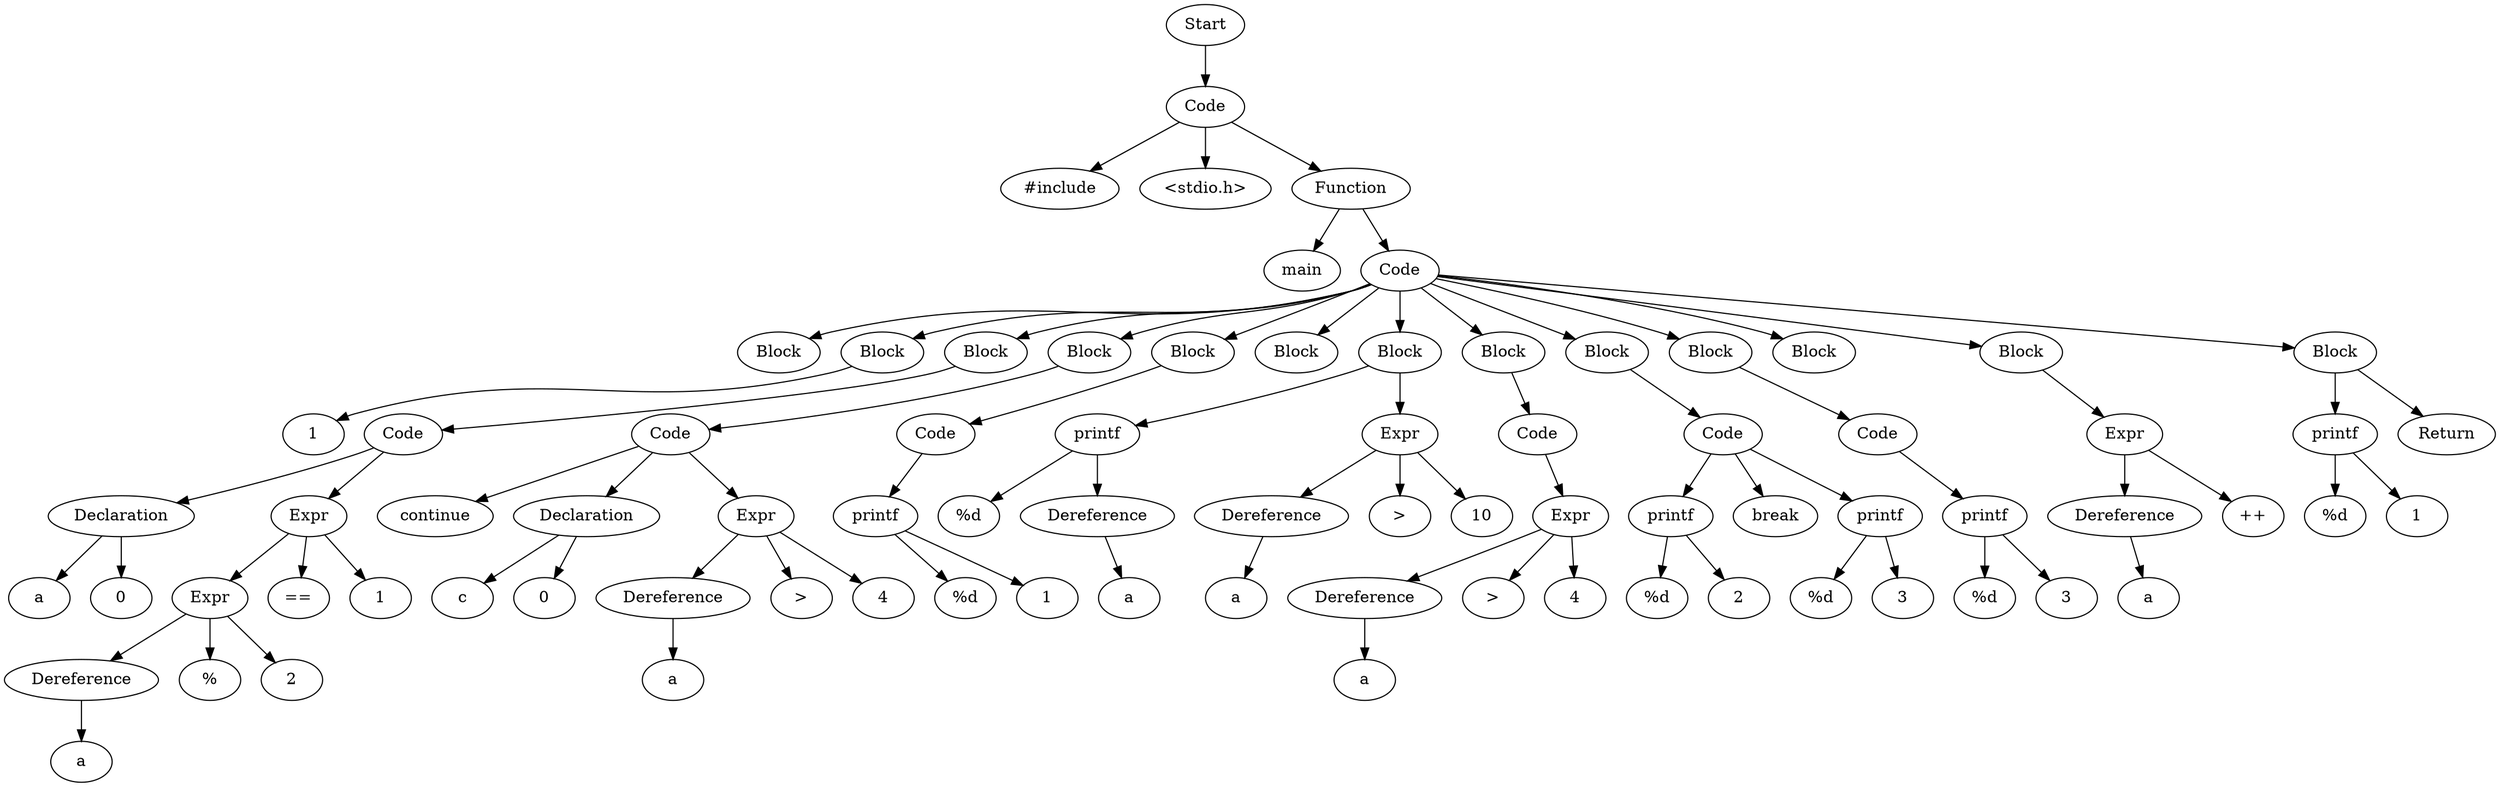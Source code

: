 digraph AST {
  "131704119898128" [label="Start"];
  "131704119898128" -> "131704120026656";
  "131704120026656" [label="Code"];
  "131704120026656" -> "131704120030352";
  "131704120026656" -> "131704120022192";
  "131704120026656" -> "131704120019456";
  "131704120030352" [label="#include"];
  "131704120022192" [label="<stdio.h>"];
  "131704120019456" [label="Function"];
  "131704120019456" -> "131704120028048";
  "131704120019456" -> "131704120025600";
  "131704120028048" [label="main"];
  "131704120025600" [label="Code"];
  "131704120025600" -> "131704120028240";
  "131704120025600" -> "131704120031552";
  "131704120025600" -> "131704120030304";
  "131704120025600" -> "131704120017584";
  "131704120025600" -> "131704120021376";
  "131704120025600" -> "131704120024928";
  "131704120025600" -> "131704120028960";
  "131704120025600" -> "131704120032512";
  "131704120025600" -> "131704120017776";
  "131704120025600" -> "131704120029440";
  "131704120025600" -> "131704120028192";
  "131704120025600" -> "131704120032800";
  "131704120025600" -> "131704120017968";
  "131704120028240" [label="Block"];
  "131704120031552" [label="Block"];
  "131704120031552" -> "131704120030832";
  "131704120030832" [label="1"];
  "131704120030304" [label="Block"];
  "131704120030304" -> "131704120024496";
  "131704120024496" [label="Code"];
  "131704120024496" -> "131704120021088";
  "131704120024496" -> "131704120023536";
  "131704120021088" [label="Declaration"];
  "131704120021088" -> "131704120028288";
  "131704120021088" -> "131704120025024";
  "131704120028288" [label="a"];
  "131704120025024" [label="0"];
  "131704120023536" [label="Expr"];
  "131704120023536" -> "131704120030928";
  "131704120023536" -> "131704120023008";
  "131704120023536" -> "131704120018880";
  "131704120030928" [label="Expr"];
  "131704120030928" -> "131704120017344";
  "131704120030928" -> "131704120032848";
  "131704120030928" -> "131704120019552";
  "131704120017344" [label="Dereference"];
  "131704120017344" -> "131704120020704";
  "131704120020704" [label="a"];
  "131704120032848" [label="%"];
  "131704120019552" [label="2"];
  "131704120023008" [label="=="];
  "131704120018880" [label="1"];
  "131704120017584" [label="Block"];
  "131704120017584" -> "131704120021424";
  "131704120021424" [label="Code"];
  "131704120021424" -> "131704120028384";
  "131704120021424" -> "131704120018016";
  "131704120021424" -> "131704120020368";
  "131704120028384" [label="continue"];
  "131704120018016" [label="Declaration"];
  "131704120018016" -> "131704120030112";
  "131704120018016" -> "131704120025744";
  "131704120030112" [label="c"];
  "131704120025744" [label="0"];
  "131704120020368" [label="Expr"];
  "131704120020368" -> "131704120025984";
  "131704120020368" -> "131704120021520";
  "131704120020368" -> "131704120018352";
  "131704120025984" [label="Dereference"];
  "131704120025984" -> "131704120026896";
  "131704120026896" [label="a"];
  "131704120021520" [label=">"];
  "131704120018352" [label="4"];
  "131704120021376" [label="Block"];
  "131704120021376" -> "131704120020608";
  "131704120020608" [label="Code"];
  "131704120020608" -> "131704120017920";
  "131704120017920" [label="printf"];
  "131704120017920" -> "131704120027280";
  "131704120017920" -> "131704120017728";
  "131704120027280" [label="%d"];
  "131704120017728" [label="1"];
  "131704120024928" [label="Block"];
  "131704120028960" [label="Block"];
  "131704120028960" -> "131704120027136";
  "131704120028960" -> "131704120028672";
  "131704120027136" [label="printf"];
  "131704120027136" -> "131704120017488";
  "131704120027136" -> "131704120022000";
  "131704120017488" [label="%d"];
  "131704120022000" [label="Dereference"];
  "131704120022000" -> "131704120024064";
  "131704120024064" [label="a"];
  "131704120028672" [label="Expr"];
  "131704120028672" -> "131704120017392";
  "131704120028672" -> "131704120022384";
  "131704120028672" -> "131704120029968";
  "131704120017392" [label="Dereference"];
  "131704120017392" -> "131704120022240";
  "131704120022240" [label="a"];
  "131704120022384" [label=">"];
  "131704120029968" [label="10"];
  "131704120032512" [label="Block"];
  "131704120032512" -> "131704120020512";
  "131704120020512" [label="Code"];
  "131704120020512" -> "131704120031408";
  "131704120031408" [label="Expr"];
  "131704120031408" -> "131704120026608";
  "131704120031408" -> "131704120031264";
  "131704120031408" -> "131704120030640";
  "131704120026608" [label="Dereference"];
  "131704120026608" -> "131704120020128";
  "131704120020128" [label="a"];
  "131704120031264" [label=">"];
  "131704120030640" [label="4"];
  "131704120017776" [label="Block"];
  "131704120017776" -> "131704120022096";
  "131704120022096" [label="Code"];
  "131704120022096" -> "131704120031024";
  "131704120022096" -> "131704120019264";
  "131704120022096" -> "131704120023584";
  "131704120031024" [label="printf"];
  "131704120031024" -> "131704120023152";
  "131704120031024" -> "131704120021664";
  "131704120023152" [label="%d"];
  "131704120021664" [label="2"];
  "131704120019264" [label="break"];
  "131704120023584" [label="printf"];
  "131704120023584" -> "131704118149184";
  "131704120023584" -> "131704120020944";
  "131704118149184" [label="%d"];
  "131704120020944" [label="3"];
  "131704120029440" [label="Block"];
  "131704120029440" -> "131704120023776";
  "131704120023776" [label="Code"];
  "131704120023776" -> "131704120029104";
  "131704120029104" [label="printf"];
  "131704120029104" -> "131704118149232";
  "131704120029104" -> "131704120028528";
  "131704118149232" [label="%d"];
  "131704120028528" [label="3"];
  "131704120028192" [label="Block"];
  "131704120032800" [label="Block"];
  "131704120032800" -> "131704120020224";
  "131704120020224" [label="Expr"];
  "131704120020224" -> "131704120024544";
  "131704120020224" -> "131704120028624";
  "131704120024544" [label="Dereference"];
  "131704120024544" -> "131704120020320";
  "131704120020320" [label="a"];
  "131704120028624" [label="++"];
  "131704120017968" [label="Block"];
  "131704120017968" -> "131704120028864";
  "131704120017968" -> "131704120017056";
  "131704120028864" [label="printf"];
  "131704120028864" -> "131704118149280";
  "131704120028864" -> "131704120026560";
  "131704118149280" [label="%d"];
  "131704120026560" [label="1"];
  "131704120017056" [label="Return"];
}
